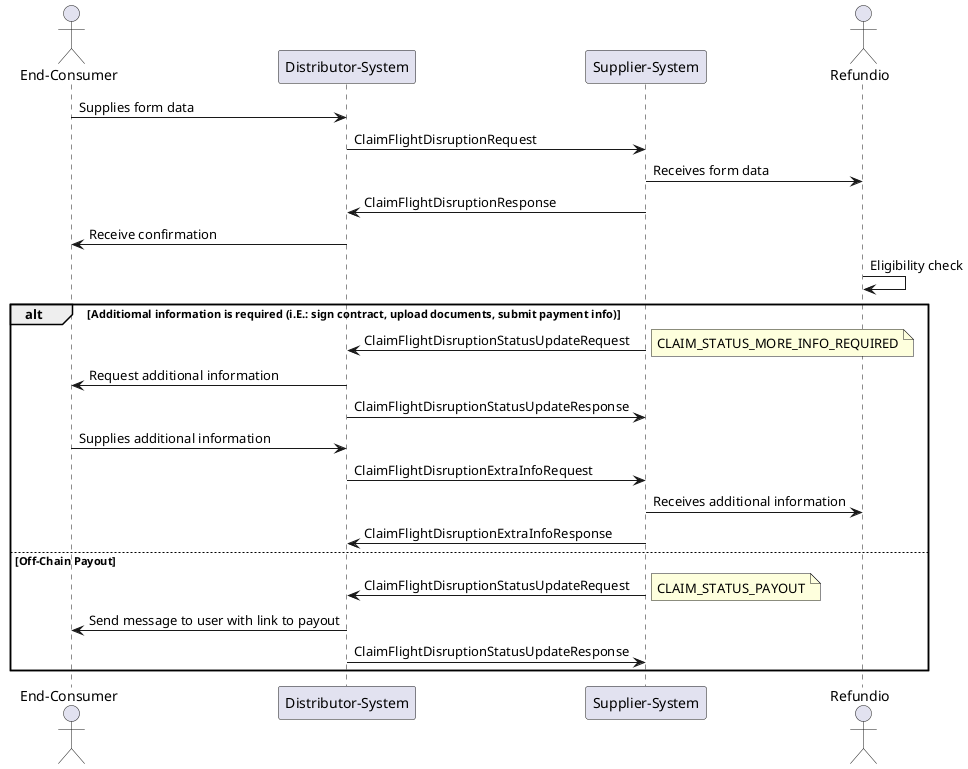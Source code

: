 @startuml

actor "End-Consumer" as endUser
participant "Distributor-System" as distributorSystem
' participant "Distributor Partner-Plugin" as distributorPlugin
' participant "Distributor-Bot" as distributorBot
' participant "Supplier-Bot" as supplierBot
' participant "Supplier Partner-Plugin" as supplierPlugin
participant "Supplier-System" as supplierSystem
actor "Refundio" as refundio

endUser -> distributorSystem : Supplies form data
distributorSystem -> supplierSystem : ClaimFlightDisruptionRequest
supplierSystem -> refundio : Receives form data
supplierSystem -> distributorSystem : ClaimFlightDisruptionResponse
distributorSystem -> endUser : Receive confirmation
refundio -> refundio : Eligibility check

alt Additiomal information is required (i.E.: sign contract, upload documents, submit payment info)
    supplierSystem -> distributorSystem : ClaimFlightDisruptionStatusUpdateRequest 
    note right : CLAIM_STATUS_MORE_INFO_REQUIRED
    distributorSystem -> endUser : Request additional information
    distributorSystem -> supplierSystem : ClaimFlightDisruptionStatusUpdateResponse

    endUser -> distributorSystem : Supplies additional information
    distributorSystem -> supplierSystem : ClaimFlightDisruptionExtraInfoRequest
    supplierSystem -> refundio : Receives additional information
    supplierSystem -> distributorSystem : ClaimFlightDisruptionExtraInfoResponse

else Off-Chain Payout 
    supplierSystem -> distributorSystem : ClaimFlightDisruptionStatusUpdateRequest 
    note right : CLAIM_STATUS_PAYOUT
    distributorSystem -> endUser : Send message to user with link to payout
    distributorSystem -> supplierSystem : ClaimFlightDisruptionStatusUpdateResponse

end